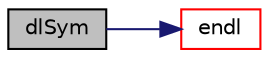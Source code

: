 digraph "dlSym"
{
  bgcolor="transparent";
  edge [fontname="Helvetica",fontsize="10",labelfontname="Helvetica",labelfontsize="10"];
  node [fontname="Helvetica",fontsize="10",shape=record];
  rankdir="LR";
  Node123491 [label="dlSym",height=0.2,width=0.4,color="black", fillcolor="grey75", style="filled", fontcolor="black"];
  Node123491 -> Node123492 [color="midnightblue",fontsize="10",style="solid",fontname="Helvetica"];
  Node123492 [label="endl",height=0.2,width=0.4,color="red",URL="$a21851.html#a2db8fe02a0d3909e9351bb4275b23ce4",tooltip="Add newline and flush stream. "];
}
